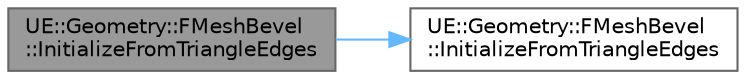 digraph "UE::Geometry::FMeshBevel::InitializeFromTriangleEdges"
{
 // INTERACTIVE_SVG=YES
 // LATEX_PDF_SIZE
  bgcolor="transparent";
  edge [fontname=Helvetica,fontsize=10,labelfontname=Helvetica,labelfontsize=10];
  node [fontname=Helvetica,fontsize=10,shape=box,height=0.2,width=0.4];
  rankdir="LR";
  Node1 [id="Node000001",label="UE::Geometry::FMeshBevel\l::InitializeFromTriangleEdges",height=0.2,width=0.4,color="gray40", fillcolor="grey60", style="filled", fontcolor="black",tooltip="Initialize the bevel with the specified mesh triangle edges."];
  Node1 -> Node2 [id="edge1_Node000001_Node000002",color="steelblue1",style="solid",tooltip=" "];
  Node2 [id="Node000002",label="UE::Geometry::FMeshBevel\l::InitializeFromTriangleEdges",height=0.2,width=0.4,color="grey40", fillcolor="white", style="filled",URL="$d1/d3b/classUE_1_1Geometry_1_1FMeshBevel.html#a7150194ef9bbe9bcd0bcf9fa977c73ab",tooltip="Initialize the bevel with the specified mesh triangle edges."];
}
